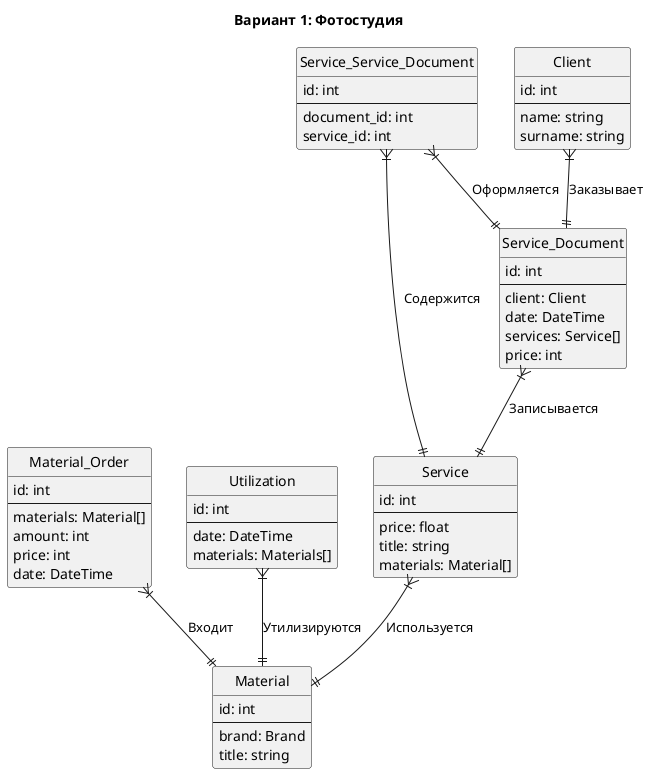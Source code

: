 
/'
 ' variant 1
 '/


@startuml
title: Вариант 1: Фотостудия
hide circle

entity Service_Document {
   id: int
   ---
   client: Client
   date: DateTime
   services: Service[]
   price: int
}

entity Client {
   id: int
   ---
   name: string
   surname: string
}

entity Service {
   id: int
   ---
   price: float
   title: string
   materials: Material[]
}

entity Material {
   id: int
   ---
   brand: Brand
   title: string
}

entity Material_Order {
   id: int
   ---
   materials: Material[]
   amount: int
   price: int
   date: DateTime
}

entity Service_Service_Document {
   id: int
   ---
   document_id: int
   service_id: int
}

entity Utilization {
   id: int
   ---
   date: DateTime
   materials: Materials[]
}

/'
 ' service document
'/

Service_Document }|--|| Service: Записывается
Client }|--|| Service_Document: Заказывает

/'
 ' material order
'/

Material_Order }|--|| Material: Входит

/'
 ' one to many 
'/
Service_Service_Document }|--|| Service: Содержится
Service_Service_Document }|--|| Service_Document: Оформляется

Service }|--|| Material: Используется

Utilization }|--|| Material: Утилизируются

@enduml
